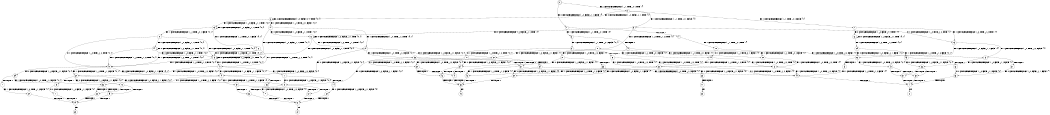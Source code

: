 digraph BCG {
size = "7, 10.5";
center = TRUE;
node [shape = circle];
0 [peripheries = 2];
0 -> 1 [label = "EX !0 !ATOMIC_EXCH_BRANCH (1, +0, FALSE, +1, 1, FALSE) !{}"];
0 -> 2 [label = "EX !1 !ATOMIC_EXCH_BRANCH (1, +1, TRUE, +0, 1, TRUE) !{}"];
1 -> 3 [label = "EX !1 !ATOMIC_EXCH_BRANCH (1, +1, TRUE, +0, 1, TRUE) !{0}"];
1 -> 4 [label = "TERMINATE !0"];
2 -> 5 [label = "EX !1 !ATOMIC_EXCH_BRANCH (1, +1, TRUE, +0, 1, FALSE) !{1}"];
2 -> 6 [label = "EX !0 !ATOMIC_EXCH_BRANCH (1, +0, FALSE, +1, 1, TRUE) !{1}"];
2 -> 7 [label = "EX !1 !ATOMIC_EXCH_BRANCH (1, +1, TRUE, +0, 1, FALSE) !{1}"];
3 -> 8 [label = "EX !1 !ATOMIC_EXCH_BRANCH (1, +1, TRUE, +0, 1, FALSE) !{0, 1}"];
3 -> 9 [label = "TERMINATE !0"];
4 -> 10 [label = "EX !1 !ATOMIC_EXCH_BRANCH (1, +1, TRUE, +0, 1, TRUE) !{}"];
5 -> 11 [label = "EX !1 !ATOMIC_EXCH_BRANCH (1, +0, TRUE, +1, 2, TRUE) !{1}"];
5 -> 12 [label = "EX !0 !ATOMIC_EXCH_BRANCH (1, +0, FALSE, +1, 1, TRUE) !{1}"];
5 -> 13 [label = "EX !1 !ATOMIC_EXCH_BRANCH (1, +0, TRUE, +1, 2, TRUE) !{1}"];
6 -> 6 [label = "EX !0 !ATOMIC_EXCH_BRANCH (1, +0, FALSE, +1, 1, TRUE) !{0, 1}"];
6 -> 14 [label = "EX !1 !ATOMIC_EXCH_BRANCH (1, +1, TRUE, +0, 1, FALSE) !{0, 1}"];
6 -> 15 [label = "EX !0 !ATOMIC_EXCH_BRANCH (1, +0, FALSE, +1, 1, TRUE) !{0, 1}"];
7 -> 16 [label = "EX !0 !ATOMIC_EXCH_BRANCH (1, +0, FALSE, +1, 1, TRUE) !{1}"];
7 -> 13 [label = "EX !1 !ATOMIC_EXCH_BRANCH (1, +0, TRUE, +1, 2, TRUE) !{1}"];
8 -> 17 [label = "EX !1 !ATOMIC_EXCH_BRANCH (1, +0, TRUE, +1, 2, TRUE) !{0, 1}"];
8 -> 18 [label = "TERMINATE !0"];
9 -> 19 [label = "EX !1 !ATOMIC_EXCH_BRANCH (1, +1, TRUE, +0, 1, FALSE) !{1}"];
9 -> 20 [label = "EX !1 !ATOMIC_EXCH_BRANCH (1, +1, TRUE, +0, 1, FALSE) !{1}"];
10 -> 19 [label = "EX !1 !ATOMIC_EXCH_BRANCH (1, +1, TRUE, +0, 1, FALSE) !{1}"];
10 -> 20 [label = "EX !1 !ATOMIC_EXCH_BRANCH (1, +1, TRUE, +0, 1, FALSE) !{1}"];
11 -> 21 [label = "EX !1 !ATOMIC_EXCH_BRANCH (1, +0, TRUE, +1, 2, FALSE) !{1}"];
11 -> 22 [label = "EX !0 !ATOMIC_EXCH_BRANCH (1, +0, FALSE, +1, 1, FALSE) !{1}"];
11 -> 23 [label = "EX !1 !ATOMIC_EXCH_BRANCH (1, +0, TRUE, +1, 2, FALSE) !{1}"];
12 -> 12 [label = "EX !0 !ATOMIC_EXCH_BRANCH (1, +0, FALSE, +1, 1, TRUE) !{0, 1}"];
12 -> 24 [label = "EX !1 !ATOMIC_EXCH_BRANCH (1, +0, TRUE, +1, 2, TRUE) !{0, 1}"];
12 -> 25 [label = "EX !0 !ATOMIC_EXCH_BRANCH (1, +0, FALSE, +1, 1, TRUE) !{0, 1}"];
13 -> 26 [label = "EX !0 !ATOMIC_EXCH_BRANCH (1, +0, FALSE, +1, 1, FALSE) !{1}"];
13 -> 23 [label = "EX !1 !ATOMIC_EXCH_BRANCH (1, +0, TRUE, +1, 2, FALSE) !{1}"];
14 -> 12 [label = "EX !0 !ATOMIC_EXCH_BRANCH (1, +0, FALSE, +1, 1, TRUE) !{0, 1}"];
14 -> 24 [label = "EX !1 !ATOMIC_EXCH_BRANCH (1, +0, TRUE, +1, 2, TRUE) !{0, 1}"];
14 -> 25 [label = "EX !0 !ATOMIC_EXCH_BRANCH (1, +0, FALSE, +1, 1, TRUE) !{0, 1}"];
15 -> 27 [label = "EX !1 !ATOMIC_EXCH_BRANCH (1, +1, TRUE, +0, 1, FALSE) !{0, 1}"];
15 -> 15 [label = "EX !0 !ATOMIC_EXCH_BRANCH (1, +0, FALSE, +1, 1, TRUE) !{0, 1}"];
15 -> 28 [label = "EX !1 !ATOMIC_EXCH_BRANCH (1, +1, TRUE, +0, 1, FALSE) !{0, 1}"];
16 -> 16 [label = "EX !0 !ATOMIC_EXCH_BRANCH (1, +0, FALSE, +1, 1, TRUE) !{0, 1}"];
16 -> 29 [label = "EX !1 !ATOMIC_EXCH_BRANCH (1, +0, TRUE, +1, 2, TRUE) !{0, 1}"];
17 -> 30 [label = "EX !1 !ATOMIC_EXCH_BRANCH (1, +0, TRUE, +1, 2, FALSE) !{0, 1}"];
17 -> 31 [label = "TERMINATE !0"];
18 -> 32 [label = "EX !1 !ATOMIC_EXCH_BRANCH (1, +0, TRUE, +1, 2, TRUE) !{1}"];
18 -> 33 [label = "EX !1 !ATOMIC_EXCH_BRANCH (1, +0, TRUE, +1, 2, TRUE) !{1}"];
19 -> 32 [label = "EX !1 !ATOMIC_EXCH_BRANCH (1, +0, TRUE, +1, 2, TRUE) !{1}"];
19 -> 33 [label = "EX !1 !ATOMIC_EXCH_BRANCH (1, +0, TRUE, +1, 2, TRUE) !{1}"];
20 -> 33 [label = "EX !1 !ATOMIC_EXCH_BRANCH (1, +0, TRUE, +1, 2, TRUE) !{1}"];
21 -> 34 [label = "EX !0 !ATOMIC_EXCH_BRANCH (1, +0, FALSE, +1, 1, FALSE) !{1}"];
21 -> 35 [label = "TERMINATE !1"];
22 -> 30 [label = "EX !1 !ATOMIC_EXCH_BRANCH (1, +0, TRUE, +1, 2, FALSE) !{0, 1}"];
22 -> 31 [label = "TERMINATE !0"];
23 -> 36 [label = "EX !0 !ATOMIC_EXCH_BRANCH (1, +0, FALSE, +1, 1, FALSE) !{1}"];
23 -> 37 [label = "TERMINATE !1"];
24 -> 22 [label = "EX !0 !ATOMIC_EXCH_BRANCH (1, +0, FALSE, +1, 1, FALSE) !{0, 1}"];
24 -> 38 [label = "EX !1 !ATOMIC_EXCH_BRANCH (1, +0, TRUE, +1, 2, FALSE) !{0, 1}"];
24 -> 39 [label = "EX !0 !ATOMIC_EXCH_BRANCH (1, +0, FALSE, +1, 1, FALSE) !{0, 1}"];
25 -> 40 [label = "EX !1 !ATOMIC_EXCH_BRANCH (1, +0, TRUE, +1, 2, TRUE) !{0, 1}"];
25 -> 25 [label = "EX !0 !ATOMIC_EXCH_BRANCH (1, +0, FALSE, +1, 1, TRUE) !{0, 1}"];
25 -> 41 [label = "EX !1 !ATOMIC_EXCH_BRANCH (1, +0, TRUE, +1, 2, TRUE) !{0, 1}"];
26 -> 42 [label = "EX !1 !ATOMIC_EXCH_BRANCH (1, +0, TRUE, +1, 2, FALSE) !{0, 1}"];
26 -> 43 [label = "TERMINATE !0"];
27 -> 44 [label = "EX !0 !ATOMIC_EXCH_BRANCH (1, +0, FALSE, +1, 1, TRUE) !{0, 1}"];
27 -> 40 [label = "EX !1 !ATOMIC_EXCH_BRANCH (1, +0, TRUE, +1, 2, TRUE) !{0, 1}"];
27 -> 25 [label = "EX !0 !ATOMIC_EXCH_BRANCH (1, +0, FALSE, +1, 1, TRUE) !{0, 1}"];
28 -> 40 [label = "EX !1 !ATOMIC_EXCH_BRANCH (1, +0, TRUE, +1, 2, TRUE) !{0, 1}"];
28 -> 25 [label = "EX !0 !ATOMIC_EXCH_BRANCH (1, +0, FALSE, +1, 1, TRUE) !{0, 1}"];
28 -> 41 [label = "EX !1 !ATOMIC_EXCH_BRANCH (1, +0, TRUE, +1, 2, TRUE) !{0, 1}"];
29 -> 26 [label = "EX !0 !ATOMIC_EXCH_BRANCH (1, +0, FALSE, +1, 1, FALSE) !{0, 1}"];
29 -> 45 [label = "EX !1 !ATOMIC_EXCH_BRANCH (1, +0, TRUE, +1, 2, FALSE) !{0, 1}"];
30 -> 46 [label = "TERMINATE !0"];
30 -> 47 [label = "TERMINATE !1"];
31 -> 48 [label = "EX !1 !ATOMIC_EXCH_BRANCH (1, +0, TRUE, +1, 2, FALSE) !{1}"];
31 -> 49 [label = "EX !1 !ATOMIC_EXCH_BRANCH (1, +0, TRUE, +1, 2, FALSE) !{1}"];
32 -> 48 [label = "EX !1 !ATOMIC_EXCH_BRANCH (1, +0, TRUE, +1, 2, FALSE) !{1}"];
32 -> 49 [label = "EX !1 !ATOMIC_EXCH_BRANCH (1, +0, TRUE, +1, 2, FALSE) !{1}"];
33 -> 49 [label = "EX !1 !ATOMIC_EXCH_BRANCH (1, +0, TRUE, +1, 2, FALSE) !{1}"];
34 -> 46 [label = "TERMINATE !0"];
34 -> 47 [label = "TERMINATE !1"];
35 -> 50 [label = "EX !0 !ATOMIC_EXCH_BRANCH (1, +0, FALSE, +1, 1, FALSE) !{}"];
36 -> 51 [label = "TERMINATE !0"];
36 -> 52 [label = "TERMINATE !1"];
37 -> 53 [label = "EX !0 !ATOMIC_EXCH_BRANCH (1, +0, FALSE, +1, 1, FALSE) !{}"];
38 -> 34 [label = "EX !0 !ATOMIC_EXCH_BRANCH (1, +0, FALSE, +1, 1, FALSE) !{0, 1}"];
38 -> 54 [label = "TERMINATE !1"];
38 -> 55 [label = "EX !0 !ATOMIC_EXCH_BRANCH (1, +0, FALSE, +1, 1, FALSE) !{0, 1}"];
39 -> 56 [label = "EX !1 !ATOMIC_EXCH_BRANCH (1, +0, TRUE, +1, 2, FALSE) !{0, 1}"];
39 -> 57 [label = "EX !1 !ATOMIC_EXCH_BRANCH (1, +0, TRUE, +1, 2, FALSE) !{0, 1}"];
39 -> 58 [label = "TERMINATE !0"];
40 -> 59 [label = "EX !0 !ATOMIC_EXCH_BRANCH (1, +0, FALSE, +1, 1, FALSE) !{0, 1}"];
40 -> 60 [label = "EX !1 !ATOMIC_EXCH_BRANCH (1, +0, TRUE, +1, 2, FALSE) !{0, 1}"];
40 -> 39 [label = "EX !0 !ATOMIC_EXCH_BRANCH (1, +0, FALSE, +1, 1, FALSE) !{0, 1}"];
41 -> 60 [label = "EX !1 !ATOMIC_EXCH_BRANCH (1, +0, TRUE, +1, 2, FALSE) !{0, 1}"];
41 -> 39 [label = "EX !0 !ATOMIC_EXCH_BRANCH (1, +0, FALSE, +1, 1, FALSE) !{0, 1}"];
41 -> 61 [label = "EX !1 !ATOMIC_EXCH_BRANCH (1, +0, TRUE, +1, 2, FALSE) !{0, 1}"];
42 -> 51 [label = "TERMINATE !0"];
42 -> 52 [label = "TERMINATE !1"];
43 -> 49 [label = "EX !1 !ATOMIC_EXCH_BRANCH (1, +0, TRUE, +1, 2, FALSE) !{1}"];
44 -> 44 [label = "EX !0 !ATOMIC_EXCH_BRANCH (1, +0, FALSE, +1, 1, TRUE) !{0, 1}"];
44 -> 40 [label = "EX !1 !ATOMIC_EXCH_BRANCH (1, +0, TRUE, +1, 2, TRUE) !{0, 1}"];
44 -> 25 [label = "EX !0 !ATOMIC_EXCH_BRANCH (1, +0, FALSE, +1, 1, TRUE) !{0, 1}"];
45 -> 36 [label = "EX !0 !ATOMIC_EXCH_BRANCH (1, +0, FALSE, +1, 1, FALSE) !{0, 1}"];
45 -> 62 [label = "TERMINATE !1"];
46 -> 63 [label = "TERMINATE !1"];
47 -> 63 [label = "TERMINATE !0"];
48 -> 63 [label = "TERMINATE !1"];
49 -> 64 [label = "TERMINATE !1"];
50 -> 63 [label = "TERMINATE !0"];
51 -> 64 [label = "TERMINATE !1"];
52 -> 64 [label = "TERMINATE !0"];
53 -> 64 [label = "TERMINATE !0"];
54 -> 50 [label = "EX !0 !ATOMIC_EXCH_BRANCH (1, +0, FALSE, +1, 1, FALSE) !{0}"];
54 -> 65 [label = "EX !0 !ATOMIC_EXCH_BRANCH (1, +0, FALSE, +1, 1, FALSE) !{0}"];
55 -> 66 [label = "TERMINATE !0"];
55 -> 67 [label = "TERMINATE !1"];
56 -> 68 [label = "TERMINATE !0"];
56 -> 69 [label = "TERMINATE !1"];
57 -> 66 [label = "TERMINATE !0"];
57 -> 67 [label = "TERMINATE !1"];
58 -> 70 [label = "EX !1 !ATOMIC_EXCH_BRANCH (1, +0, TRUE, +1, 2, FALSE) !{1}"];
59 -> 56 [label = "EX !1 !ATOMIC_EXCH_BRANCH (1, +0, TRUE, +1, 2, FALSE) !{0, 1}"];
59 -> 71 [label = "TERMINATE !0"];
60 -> 72 [label = "EX !0 !ATOMIC_EXCH_BRANCH (1, +0, FALSE, +1, 1, FALSE) !{0, 1}"];
60 -> 73 [label = "TERMINATE !1"];
60 -> 55 [label = "EX !0 !ATOMIC_EXCH_BRANCH (1, +0, FALSE, +1, 1, FALSE) !{0, 1}"];
61 -> 55 [label = "EX !0 !ATOMIC_EXCH_BRANCH (1, +0, FALSE, +1, 1, FALSE) !{0, 1}"];
61 -> 74 [label = "TERMINATE !1"];
62 -> 53 [label = "EX !0 !ATOMIC_EXCH_BRANCH (1, +0, FALSE, +1, 1, FALSE) !{0}"];
63 -> 75 [label = "exit"];
64 -> 76 [label = "exit"];
65 -> 77 [label = "TERMINATE !0"];
66 -> 78 [label = "TERMINATE !1"];
67 -> 78 [label = "TERMINATE !0"];
68 -> 79 [label = "TERMINATE !1"];
69 -> 79 [label = "TERMINATE !0"];
70 -> 78 [label = "TERMINATE !1"];
71 -> 80 [label = "EX !1 !ATOMIC_EXCH_BRANCH (1, +0, TRUE, +1, 2, FALSE) !{1}"];
72 -> 68 [label = "TERMINATE !0"];
72 -> 69 [label = "TERMINATE !1"];
73 -> 81 [label = "EX !0 !ATOMIC_EXCH_BRANCH (1, +0, FALSE, +1, 1, FALSE) !{0}"];
74 -> 82 [label = "EX !0 !ATOMIC_EXCH_BRANCH (1, +0, FALSE, +1, 1, FALSE) !{0}"];
77 -> 83 [label = "exit"];
78 -> 84 [label = "exit"];
79 -> 85 [label = "exit"];
80 -> 79 [label = "TERMINATE !1"];
81 -> 79 [label = "TERMINATE !0"];
82 -> 78 [label = "TERMINATE !0"];
}
